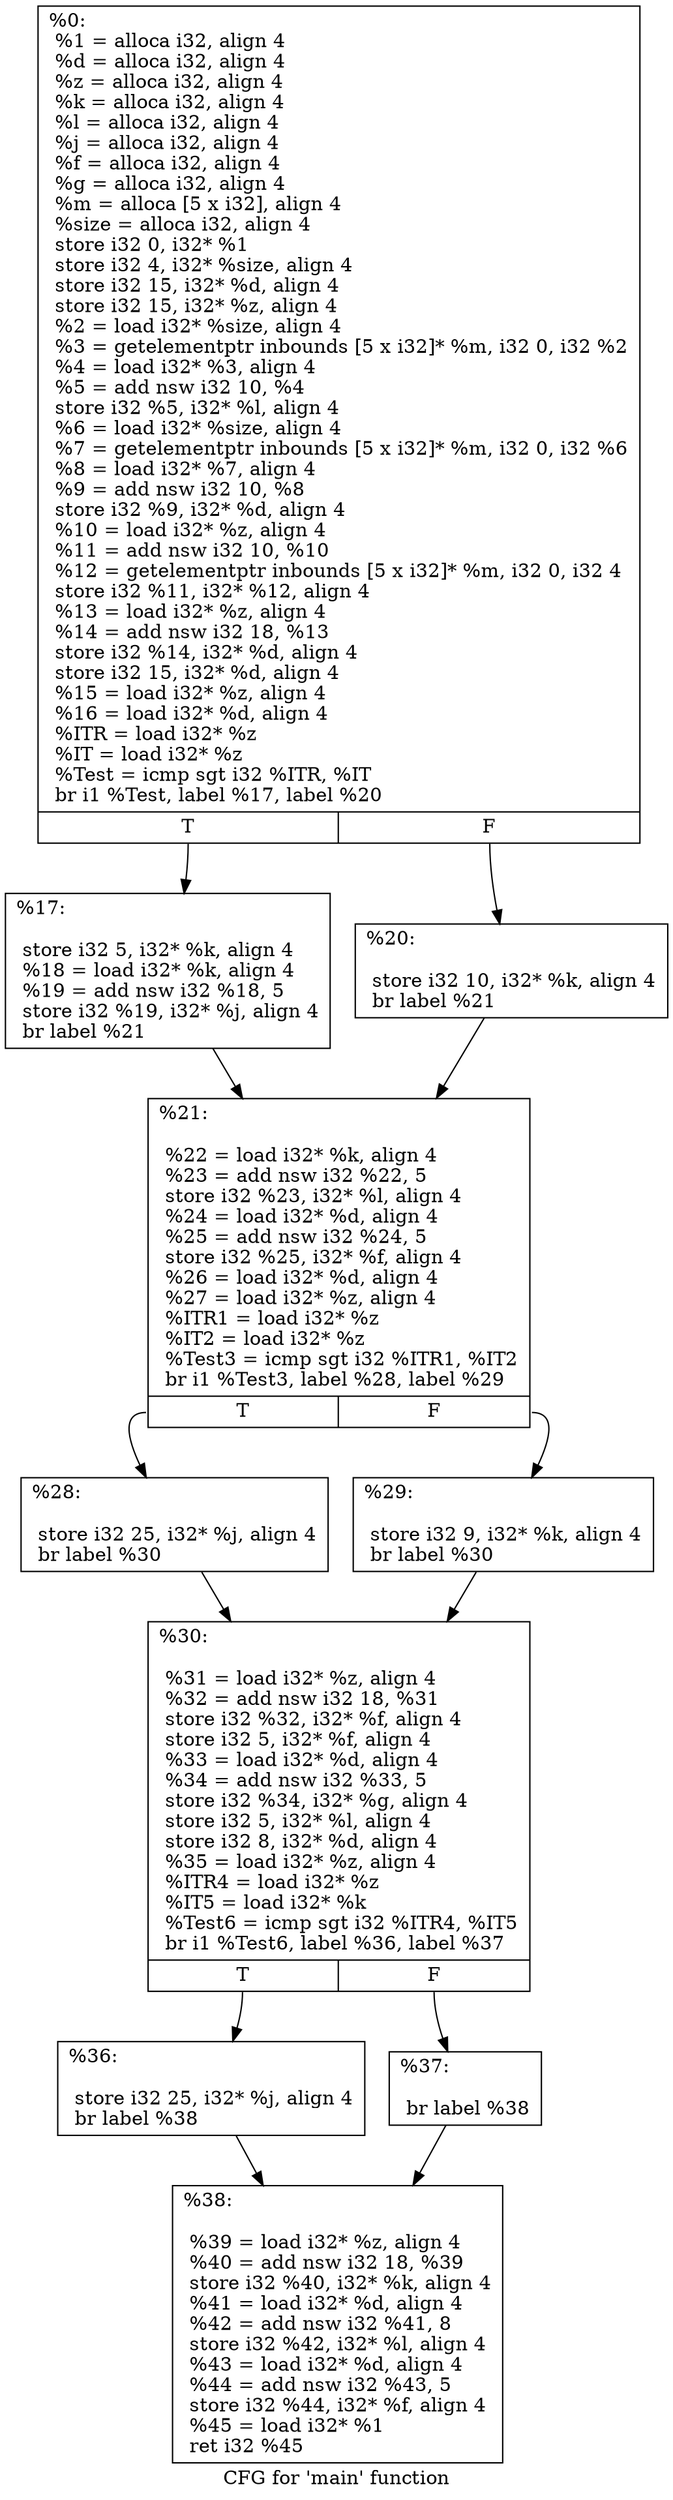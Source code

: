digraph "CFG for 'main' function" {
	label="CFG for 'main' function";

	Node0x9c86df8 [shape=record,label="{%0:\l  %1 = alloca i32, align 4\l  %d = alloca i32, align 4\l  %z = alloca i32, align 4\l  %k = alloca i32, align 4\l  %l = alloca i32, align 4\l  %j = alloca i32, align 4\l  %f = alloca i32, align 4\l  %g = alloca i32, align 4\l  %m = alloca [5 x i32], align 4\l  %size = alloca i32, align 4\l  store i32 0, i32* %1\l  store i32 4, i32* %size, align 4\l  store i32 15, i32* %d, align 4\l  store i32 15, i32* %z, align 4\l  %2 = load i32* %size, align 4\l  %3 = getelementptr inbounds [5 x i32]* %m, i32 0, i32 %2\l  %4 = load i32* %3, align 4\l  %5 = add nsw i32 10, %4\l  store i32 %5, i32* %l, align 4\l  %6 = load i32* %size, align 4\l  %7 = getelementptr inbounds [5 x i32]* %m, i32 0, i32 %6\l  %8 = load i32* %7, align 4\l  %9 = add nsw i32 10, %8\l  store i32 %9, i32* %d, align 4\l  %10 = load i32* %z, align 4\l  %11 = add nsw i32 10, %10\l  %12 = getelementptr inbounds [5 x i32]* %m, i32 0, i32 4\l  store i32 %11, i32* %12, align 4\l  %13 = load i32* %z, align 4\l  %14 = add nsw i32 18, %13\l  store i32 %14, i32* %d, align 4\l  store i32 15, i32* %d, align 4\l  %15 = load i32* %z, align 4\l  %16 = load i32* %d, align 4\l  %ITR = load i32* %z\l  %IT = load i32* %z\l  %Test = icmp sgt i32 %ITR, %IT\l  br i1 %Test, label %17, label %20\l|{<s0>T|<s1>F}}"];
	Node0x9c86df8:s0 -> Node0x9c86e28;
	Node0x9c86df8:s1 -> Node0x9c86e58;
	Node0x9c86e28 [shape=record,label="{%17:\l\l  store i32 5, i32* %k, align 4\l  %18 = load i32* %k, align 4\l  %19 = add nsw i32 %18, 5\l  store i32 %19, i32* %j, align 4\l  br label %21\l}"];
	Node0x9c86e28 -> Node0x9c86e88;
	Node0x9c86e58 [shape=record,label="{%20:\l\l  store i32 10, i32* %k, align 4\l  br label %21\l}"];
	Node0x9c86e58 -> Node0x9c86e88;
	Node0x9c86e88 [shape=record,label="{%21:\l\l  %22 = load i32* %k, align 4\l  %23 = add nsw i32 %22, 5\l  store i32 %23, i32* %l, align 4\l  %24 = load i32* %d, align 4\l  %25 = add nsw i32 %24, 5\l  store i32 %25, i32* %f, align 4\l  %26 = load i32* %d, align 4\l  %27 = load i32* %z, align 4\l  %ITR1 = load i32* %z\l  %IT2 = load i32* %z\l  %Test3 = icmp sgt i32 %ITR1, %IT2\l  br i1 %Test3, label %28, label %29\l|{<s0>T|<s1>F}}"];
	Node0x9c86e88:s0 -> Node0x9c86eb8;
	Node0x9c86e88:s1 -> Node0x9c86ee8;
	Node0x9c86eb8 [shape=record,label="{%28:\l\l  store i32 25, i32* %j, align 4\l  br label %30\l}"];
	Node0x9c86eb8 -> Node0x9c86f18;
	Node0x9c86ee8 [shape=record,label="{%29:\l\l  store i32 9, i32* %k, align 4\l  br label %30\l}"];
	Node0x9c86ee8 -> Node0x9c86f18;
	Node0x9c86f18 [shape=record,label="{%30:\l\l  %31 = load i32* %z, align 4\l  %32 = add nsw i32 18, %31\l  store i32 %32, i32* %f, align 4\l  store i32 5, i32* %f, align 4\l  %33 = load i32* %d, align 4\l  %34 = add nsw i32 %33, 5\l  store i32 %34, i32* %g, align 4\l  store i32 5, i32* %l, align 4\l  store i32 8, i32* %d, align 4\l  %35 = load i32* %z, align 4\l  %ITR4 = load i32* %z\l  %IT5 = load i32* %k\l  %Test6 = icmp sgt i32 %ITR4, %IT5\l  br i1 %Test6, label %36, label %37\l|{<s0>T|<s1>F}}"];
	Node0x9c86f18:s0 -> Node0x9c86f48;
	Node0x9c86f18:s1 -> Node0x9c86f78;
	Node0x9c86f48 [shape=record,label="{%36:\l\l  store i32 25, i32* %j, align 4\l  br label %38\l}"];
	Node0x9c86f48 -> Node0x9c86fa8;
	Node0x9c86f78 [shape=record,label="{%37:\l\l  br label %38\l}"];
	Node0x9c86f78 -> Node0x9c86fa8;
	Node0x9c86fa8 [shape=record,label="{%38:\l\l  %39 = load i32* %z, align 4\l  %40 = add nsw i32 18, %39\l  store i32 %40, i32* %k, align 4\l  %41 = load i32* %d, align 4\l  %42 = add nsw i32 %41, 8\l  store i32 %42, i32* %l, align 4\l  %43 = load i32* %d, align 4\l  %44 = add nsw i32 %43, 5\l  store i32 %44, i32* %f, align 4\l  %45 = load i32* %1\l  ret i32 %45\l}"];
}
